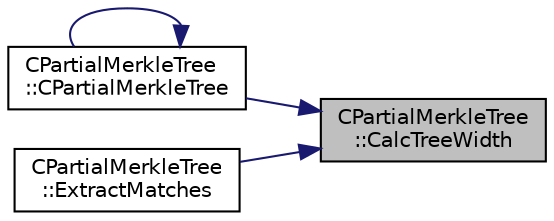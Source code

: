 digraph "CPartialMerkleTree::CalcTreeWidth"
{
 // LATEX_PDF_SIZE
  edge [fontname="Helvetica",fontsize="10",labelfontname="Helvetica",labelfontsize="10"];
  node [fontname="Helvetica",fontsize="10",shape=record];
  rankdir="RL";
  Node7 [label="CPartialMerkleTree\l::CalcTreeWidth",height=0.2,width=0.4,color="black", fillcolor="grey75", style="filled", fontcolor="black",tooltip=" "];
  Node7 -> Node8 [dir="back",color="midnightblue",fontsize="10",style="solid",fontname="Helvetica"];
  Node8 [label="CPartialMerkleTree\l::CPartialMerkleTree",height=0.2,width=0.4,color="black", fillcolor="white", style="filled",URL="$class_c_partial_merkle_tree.html#a0656767dc0d8f3d603c54e5be21d3890",tooltip=" "];
  Node8 -> Node8 [dir="back",color="midnightblue",fontsize="10",style="solid",fontname="Helvetica"];
  Node7 -> Node9 [dir="back",color="midnightblue",fontsize="10",style="solid",fontname="Helvetica"];
  Node9 [label="CPartialMerkleTree\l::ExtractMatches",height=0.2,width=0.4,color="black", fillcolor="white", style="filled",URL="$class_c_partial_merkle_tree.html#a28c3456d1159b33b6c2689ac88eb56ad",tooltip=" "];
}
